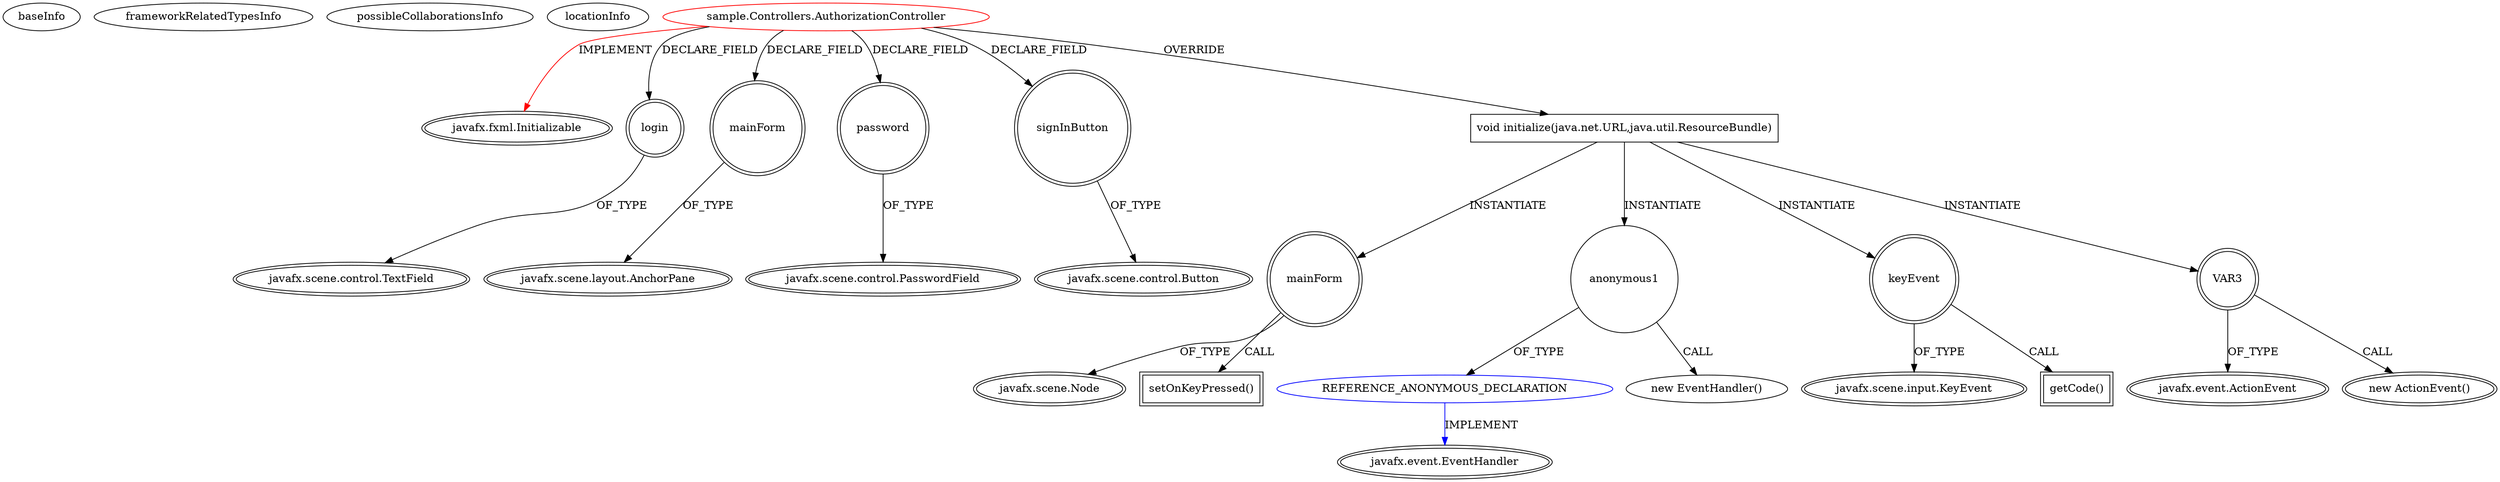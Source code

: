 digraph {
baseInfo[graphId=2796,category="extension_graph",isAnonymous=false,possibleRelation=true]
frameworkRelatedTypesInfo[0="javafx.fxml.Initializable"]
possibleCollaborationsInfo[0="2796~OVERRIDING_METHOD_DECLARATION-INSTANTIATION-~javafx.fxml.Initializable ~javafx.event.EventHandler ~false~true"]
locationInfo[projectName="greenua14-TicTacToeClient",filePath="/greenua14-TicTacToeClient/TicTacToeClient-master/src/sample/Controllers/AuthorizationController.java",contextSignature="AuthorizationController",graphId="2796"]
0[label="sample.Controllers.AuthorizationController",vertexType="ROOT_CLIENT_CLASS_DECLARATION",isFrameworkType=false,color=red]
1[label="javafx.fxml.Initializable",vertexType="FRAMEWORK_INTERFACE_TYPE",isFrameworkType=true,peripheries=2]
2[label="login",vertexType="FIELD_DECLARATION",isFrameworkType=true,peripheries=2,shape=circle]
3[label="javafx.scene.control.TextField",vertexType="FRAMEWORK_CLASS_TYPE",isFrameworkType=true,peripheries=2]
4[label="mainForm",vertexType="FIELD_DECLARATION",isFrameworkType=true,peripheries=2,shape=circle]
5[label="javafx.scene.layout.AnchorPane",vertexType="FRAMEWORK_CLASS_TYPE",isFrameworkType=true,peripheries=2]
6[label="password",vertexType="FIELD_DECLARATION",isFrameworkType=true,peripheries=2,shape=circle]
7[label="javafx.scene.control.PasswordField",vertexType="FRAMEWORK_CLASS_TYPE",isFrameworkType=true,peripheries=2]
8[label="signInButton",vertexType="FIELD_DECLARATION",isFrameworkType=true,peripheries=2,shape=circle]
9[label="javafx.scene.control.Button",vertexType="FRAMEWORK_CLASS_TYPE",isFrameworkType=true,peripheries=2]
10[label="void initialize(java.net.URL,java.util.ResourceBundle)",vertexType="OVERRIDING_METHOD_DECLARATION",isFrameworkType=false,shape=box]
11[label="mainForm",vertexType="VARIABLE_EXPRESION",isFrameworkType=true,peripheries=2,shape=circle]
13[label="javafx.scene.Node",vertexType="FRAMEWORK_CLASS_TYPE",isFrameworkType=true,peripheries=2]
12[label="setOnKeyPressed()",vertexType="INSIDE_CALL",isFrameworkType=true,peripheries=2,shape=box]
15[label="anonymous1",vertexType="VARIABLE_EXPRESION",isFrameworkType=false,shape=circle]
16[label="REFERENCE_ANONYMOUS_DECLARATION",vertexType="REFERENCE_ANONYMOUS_DECLARATION",isFrameworkType=false,color=blue]
17[label="javafx.event.EventHandler",vertexType="FRAMEWORK_INTERFACE_TYPE",isFrameworkType=true,peripheries=2]
14[label="new EventHandler()",vertexType="CONSTRUCTOR_CALL",isFrameworkType=false]
18[label="keyEvent",vertexType="VARIABLE_EXPRESION",isFrameworkType=true,peripheries=2,shape=circle]
20[label="javafx.scene.input.KeyEvent",vertexType="FRAMEWORK_CLASS_TYPE",isFrameworkType=true,peripheries=2]
19[label="getCode()",vertexType="INSIDE_CALL",isFrameworkType=true,peripheries=2,shape=box]
22[label="VAR3",vertexType="VARIABLE_EXPRESION",isFrameworkType=true,peripheries=2,shape=circle]
23[label="javafx.event.ActionEvent",vertexType="FRAMEWORK_CLASS_TYPE",isFrameworkType=true,peripheries=2]
21[label="new ActionEvent()",vertexType="CONSTRUCTOR_CALL",isFrameworkType=true,peripheries=2]
0->1[label="IMPLEMENT",color=red]
0->2[label="DECLARE_FIELD"]
2->3[label="OF_TYPE"]
0->4[label="DECLARE_FIELD"]
4->5[label="OF_TYPE"]
0->6[label="DECLARE_FIELD"]
6->7[label="OF_TYPE"]
0->8[label="DECLARE_FIELD"]
8->9[label="OF_TYPE"]
0->10[label="OVERRIDE"]
10->11[label="INSTANTIATE"]
11->13[label="OF_TYPE"]
11->12[label="CALL"]
10->15[label="INSTANTIATE"]
16->17[label="IMPLEMENT",color=blue]
15->16[label="OF_TYPE"]
15->14[label="CALL"]
10->18[label="INSTANTIATE"]
18->20[label="OF_TYPE"]
18->19[label="CALL"]
10->22[label="INSTANTIATE"]
22->23[label="OF_TYPE"]
22->21[label="CALL"]
}
